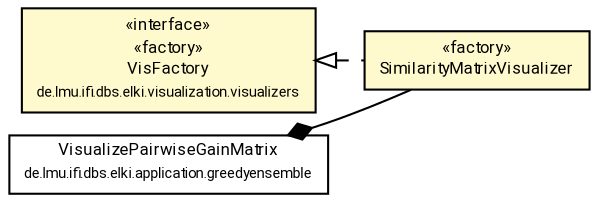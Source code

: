 #!/usr/local/bin/dot
#
# Class diagram 
# Generated by UMLGraph version R5_7_2-60-g0e99a6 (http://www.spinellis.gr/umlgraph/)
#

digraph G {
	graph [fontnames="svg"]
	edge [fontname="Roboto",fontsize=7,labelfontname="Roboto",labelfontsize=7,color="black"];
	node [fontname="Roboto",fontcolor="black",fontsize=8,shape=plaintext,margin=0,width=0,height=0];
	nodesep=0.15;
	ranksep=0.25;
	rankdir=LR;
	// de.lmu.ifi.dbs.elki.visualization.visualizers.VisFactory
	c9386983 [label=<<table title="de.lmu.ifi.dbs.elki.visualization.visualizers.VisFactory" border="0" cellborder="1" cellspacing="0" cellpadding="2" bgcolor="LemonChiffon" href="../VisFactory.html" target="_parent">
		<tr><td><table border="0" cellspacing="0" cellpadding="1">
		<tr><td align="center" balign="center"> &#171;interface&#187; </td></tr>
		<tr><td align="center" balign="center"> &#171;factory&#187; </td></tr>
		<tr><td align="center" balign="center"> <font face="Roboto">VisFactory</font> </td></tr>
		<tr><td align="center" balign="center"> <font face="Roboto" point-size="7.0">de.lmu.ifi.dbs.elki.visualization.visualizers</font> </td></tr>
		</table></td></tr>
		</table>>, URL="../VisFactory.html"];
	// de.lmu.ifi.dbs.elki.visualization.visualizers.visunproj.SimilarityMatrixVisualizer
	c9387016 [label=<<table title="de.lmu.ifi.dbs.elki.visualization.visualizers.visunproj.SimilarityMatrixVisualizer" border="0" cellborder="1" cellspacing="0" cellpadding="2" bgcolor="lemonChiffon" href="SimilarityMatrixVisualizer.html" target="_parent">
		<tr><td><table border="0" cellspacing="0" cellpadding="1">
		<tr><td align="center" balign="center"> &#171;factory&#187; </td></tr>
		<tr><td align="center" balign="center"> <font face="Roboto">SimilarityMatrixVisualizer</font> </td></tr>
		</table></td></tr>
		</table>>, URL="SimilarityMatrixVisualizer.html"];
	// de.lmu.ifi.dbs.elki.application.greedyensemble.VisualizePairwiseGainMatrix
	c9387018 [label=<<table title="de.lmu.ifi.dbs.elki.application.greedyensemble.VisualizePairwiseGainMatrix" border="0" cellborder="1" cellspacing="0" cellpadding="2" href="../../../application/greedyensemble/VisualizePairwiseGainMatrix.html" target="_parent">
		<tr><td><table border="0" cellspacing="0" cellpadding="1">
		<tr><td align="center" balign="center"> <font face="Roboto">VisualizePairwiseGainMatrix</font> </td></tr>
		<tr><td align="center" balign="center"> <font face="Roboto" point-size="7.0">de.lmu.ifi.dbs.elki.application.greedyensemble</font> </td></tr>
		</table></td></tr>
		</table>>, URL="../../../application/greedyensemble/VisualizePairwiseGainMatrix.html"];
	// de.lmu.ifi.dbs.elki.visualization.visualizers.visunproj.SimilarityMatrixVisualizer implements de.lmu.ifi.dbs.elki.visualization.visualizers.VisFactory
	c9386983 -> c9387016 [arrowtail=empty,style=dashed,dir=back,weight=9];
	// de.lmu.ifi.dbs.elki.application.greedyensemble.VisualizePairwiseGainMatrix composed de.lmu.ifi.dbs.elki.visualization.visualizers.visunproj.SimilarityMatrixVisualizer
	c9387018 -> c9387016 [arrowhead=none,arrowtail=diamond,dir=back,weight=6];
}

